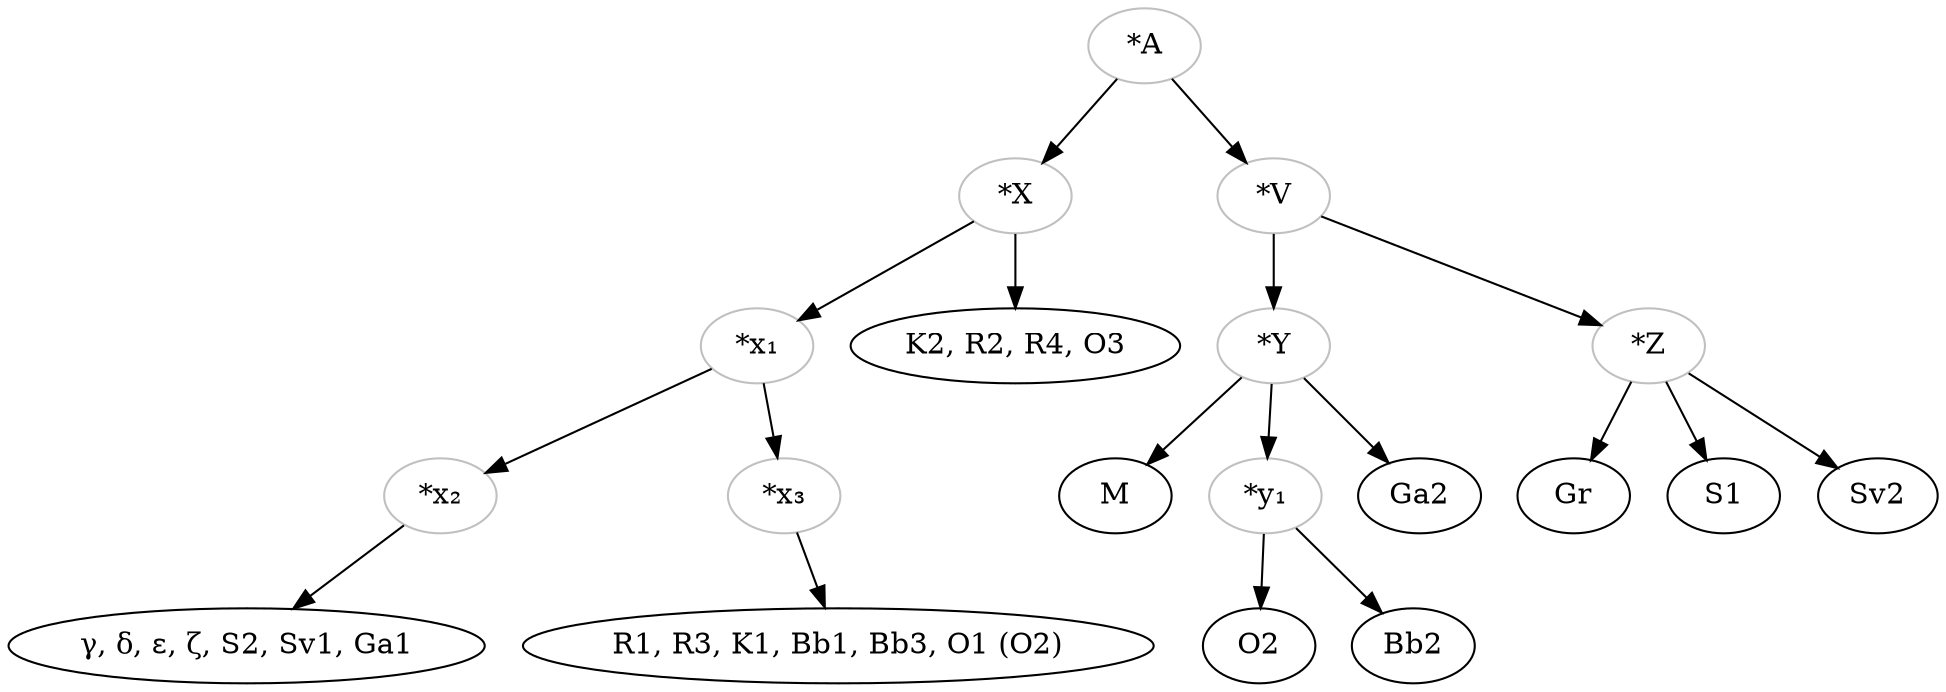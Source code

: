 digraph njala {

    Astar -> Xstar
    Astar -> Vstar
    Vstar -> Ystar
    Vstar -> Zstar
    
    Ystar -> M
    Ystar -> y1star
    Ystar -> Ga2
    y1star -> O2
    y1star -> Bb2

    Zstar -> Gr
    Zstar -> S1
    Zstar -> Sv2

    Xstar -> x1star
    Xstar -> K2R2R4O3
    x1star -> x2star
    x1star -> x3star
    x2star -> gamma_et_al
    x3star -> R1_et_al

    Astar[color="grey", label="*A"]
    Xstar[color="grey", label="*X"]
    Vstar[color="grey", label="*V"]
    Ystar[color="grey", label="*Y"]
    Zstar[color="grey", label="*Z"]
    y1star[color="grey", label="*y₁"]
    x1star[color="grey", label="*x₁"]
    x2star[color="grey", label="*x₂"]
    x3star[color="grey", label="*x₃"]

    K2R2R4O3[label="K2, R2, R4, O3"]
    gamma_et_al [label="γ, δ, ε, ζ, S2, Sv1, Ga1"]
    R1_et_al [label="R1, R3, K1, Bb1, Bb3, O1 (O2)"]

}

